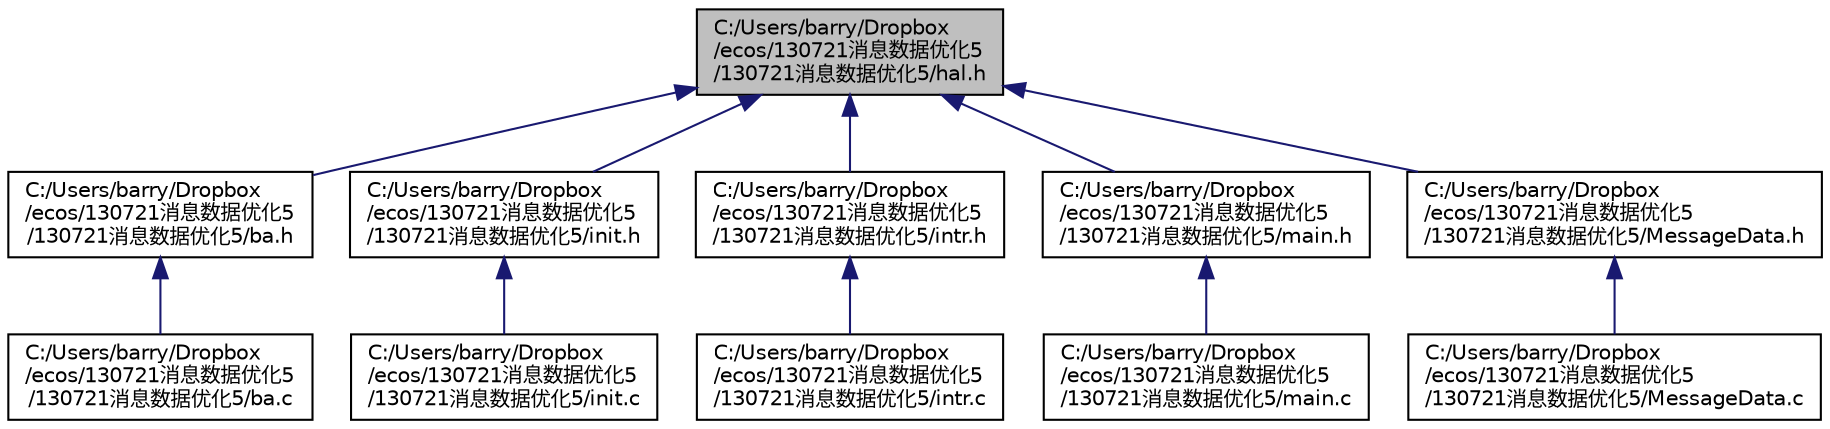 digraph "C:/Users/barry/Dropbox/ecos/130721消息数据优化5/130721消息数据优化5/hal.h"
{
  edge [fontname="Helvetica",fontsize="10",labelfontname="Helvetica",labelfontsize="10"];
  node [fontname="Helvetica",fontsize="10",shape=record];
  Node1 [label="C:/Users/barry/Dropbox\l/ecos/130721消息数据优化5\l/130721消息数据优化5/hal.h",height=0.2,width=0.4,color="black", fillcolor="grey75", style="filled" fontcolor="black"];
  Node1 -> Node2 [dir="back",color="midnightblue",fontsize="10",style="solid",fontname="Helvetica"];
  Node2 [label="C:/Users/barry/Dropbox\l/ecos/130721消息数据优化5\l/130721消息数据优化5/ba.h",height=0.2,width=0.4,color="black", fillcolor="white", style="filled",URL="$ba_8h.html"];
  Node2 -> Node3 [dir="back",color="midnightblue",fontsize="10",style="solid",fontname="Helvetica"];
  Node3 [label="C:/Users/barry/Dropbox\l/ecos/130721消息数据优化5\l/130721消息数据优化5/ba.c",height=0.2,width=0.4,color="black", fillcolor="white", style="filled",URL="$ba_8c.html"];
  Node1 -> Node4 [dir="back",color="midnightblue",fontsize="10",style="solid",fontname="Helvetica"];
  Node4 [label="C:/Users/barry/Dropbox\l/ecos/130721消息数据优化5\l/130721消息数据优化5/init.h",height=0.2,width=0.4,color="black", fillcolor="white", style="filled",URL="$init_8h.html"];
  Node4 -> Node5 [dir="back",color="midnightblue",fontsize="10",style="solid",fontname="Helvetica"];
  Node5 [label="C:/Users/barry/Dropbox\l/ecos/130721消息数据优化5\l/130721消息数据优化5/init.c",height=0.2,width=0.4,color="black", fillcolor="white", style="filled",URL="$init_8c.html"];
  Node1 -> Node6 [dir="back",color="midnightblue",fontsize="10",style="solid",fontname="Helvetica"];
  Node6 [label="C:/Users/barry/Dropbox\l/ecos/130721消息数据优化5\l/130721消息数据优化5/intr.h",height=0.2,width=0.4,color="black", fillcolor="white", style="filled",URL="$intr_8h.html"];
  Node6 -> Node7 [dir="back",color="midnightblue",fontsize="10",style="solid",fontname="Helvetica"];
  Node7 [label="C:/Users/barry/Dropbox\l/ecos/130721消息数据优化5\l/130721消息数据优化5/intr.c",height=0.2,width=0.4,color="black", fillcolor="white", style="filled",URL="$intr_8c.html"];
  Node1 -> Node8 [dir="back",color="midnightblue",fontsize="10",style="solid",fontname="Helvetica"];
  Node8 [label="C:/Users/barry/Dropbox\l/ecos/130721消息数据优化5\l/130721消息数据优化5/main.h",height=0.2,width=0.4,color="black", fillcolor="white", style="filled",URL="$main_8h.html"];
  Node8 -> Node9 [dir="back",color="midnightblue",fontsize="10",style="solid",fontname="Helvetica"];
  Node9 [label="C:/Users/barry/Dropbox\l/ecos/130721消息数据优化5\l/130721消息数据优化5/main.c",height=0.2,width=0.4,color="black", fillcolor="white", style="filled",URL="$main_8c.html"];
  Node1 -> Node10 [dir="back",color="midnightblue",fontsize="10",style="solid",fontname="Helvetica"];
  Node10 [label="C:/Users/barry/Dropbox\l/ecos/130721消息数据优化5\l/130721消息数据优化5/MessageData.h",height=0.2,width=0.4,color="black", fillcolor="white", style="filled",URL="$_message_data_8h.html"];
  Node10 -> Node11 [dir="back",color="midnightblue",fontsize="10",style="solid",fontname="Helvetica"];
  Node11 [label="C:/Users/barry/Dropbox\l/ecos/130721消息数据优化5\l/130721消息数据优化5/MessageData.c",height=0.2,width=0.4,color="black", fillcolor="white", style="filled",URL="$_message_data_8c.html"];
}
